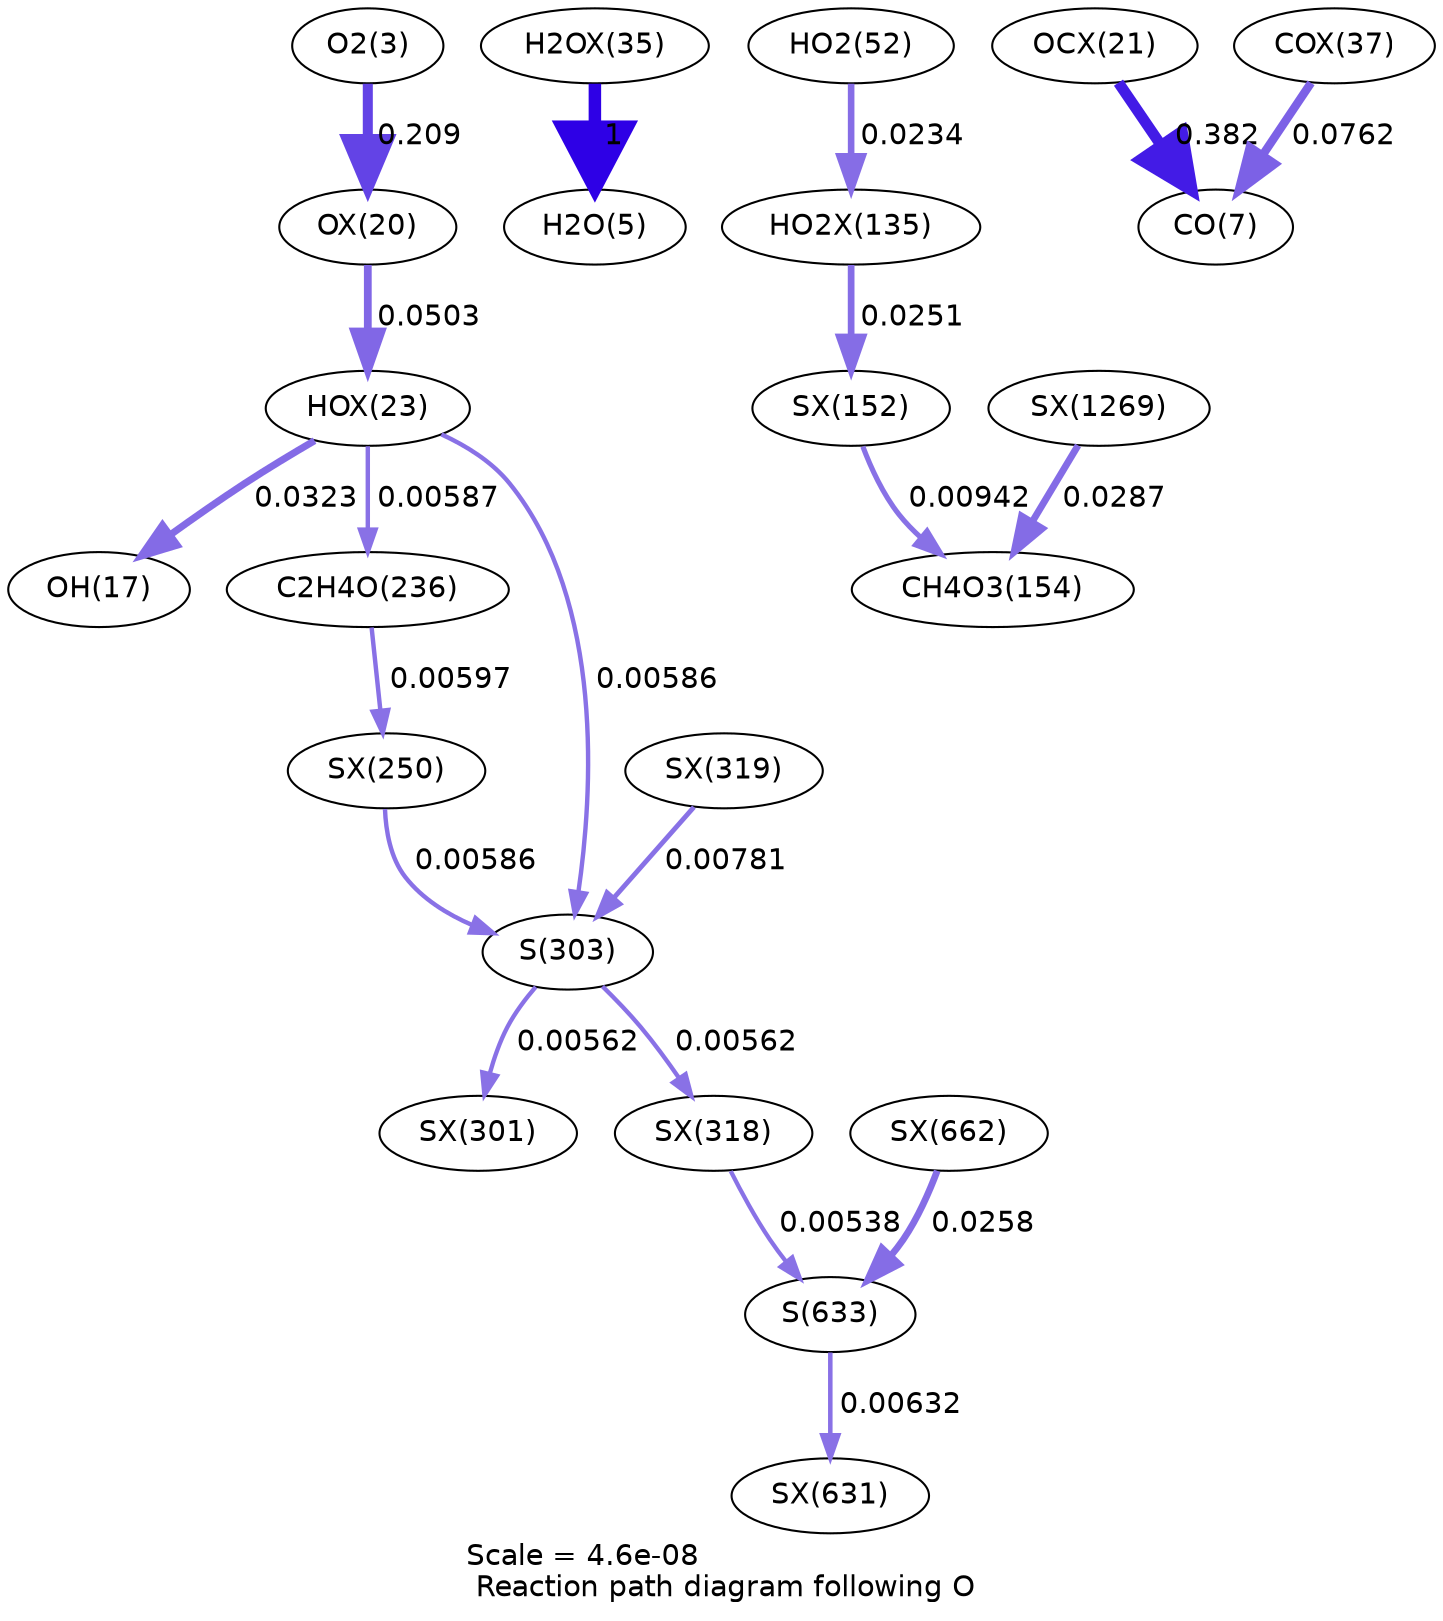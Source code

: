 digraph reaction_paths {
center=1;
s5 -> s55[fontname="Helvetica", penwidth=4.82, arrowsize=2.41, color="0.7, 0.709, 0.9"
, label=" 0.209"];
s55 -> s58[fontname="Helvetica", penwidth=3.74, arrowsize=1.87, color="0.7, 0.55, 0.9"
, label=" 0.0503"];
s58 -> s19[fontname="Helvetica", penwidth=3.41, arrowsize=1.7, color="0.7, 0.532, 0.9"
, label=" 0.0323"];
s58 -> s37[fontname="Helvetica", penwidth=2.12, arrowsize=1.06, color="0.7, 0.506, 0.9"
, label=" 0.00587"];
s58 -> s38[fontname="Helvetica", penwidth=2.12, arrowsize=1.06, color="0.7, 0.506, 0.9"
, label=" 0.00586"];
s64 -> s7[fontname="Helvetica", penwidth=6, arrowsize=3, color="0.7, 1.5, 0.9"
, label=" 1"];
s21 -> s79[fontname="Helvetica", penwidth=3.16, arrowsize=1.58, color="0.7, 0.523, 0.9"
, label=" 0.0234"];
s79 -> s81[fontname="Helvetica", penwidth=3.22, arrowsize=1.61, color="0.7, 0.525, 0.9"
, label=" 0.0251"];
s56 -> s9[fontname="Helvetica", penwidth=5.27, arrowsize=2.64, color="0.7, 0.882, 0.9"
, label=" 0.382"];
s66 -> s9[fontname="Helvetica", penwidth=4.06, arrowsize=2.03, color="0.7, 0.576, 0.9"
, label=" 0.0762"];
s37 -> s90[fontname="Helvetica", penwidth=2.13, arrowsize=1.07, color="0.7, 0.506, 0.9"
, label=" 0.00597"];
s90 -> s38[fontname="Helvetica", penwidth=2.12, arrowsize=1.06, color="0.7, 0.506, 0.9"
, label=" 0.00586"];
s94 -> s38[fontname="Helvetica", penwidth=2.34, arrowsize=1.17, color="0.7, 0.508, 0.9"
, label=" 0.00781"];
s38 -> s92[fontname="Helvetica", penwidth=2.09, arrowsize=1.04, color="0.7, 0.506, 0.9"
, label=" 0.00562"];
s38 -> s93[fontname="Helvetica", penwidth=2.09, arrowsize=1.04, color="0.7, 0.506, 0.9"
, label=" 0.00562"];
s93 -> s52[fontname="Helvetica", penwidth=2.06, arrowsize=1.03, color="0.7, 0.505, 0.9"
, label=" 0.00538"];
s118 -> s52[fontname="Helvetica", penwidth=3.24, arrowsize=1.62, color="0.7, 0.526, 0.9"
, label=" 0.0258"];
s52 -> s117[fontname="Helvetica", penwidth=2.18, arrowsize=1.09, color="0.7, 0.506, 0.9"
, label=" 0.00632"];
s130 -> s28[fontname="Helvetica", penwidth=3.32, arrowsize=1.66, color="0.7, 0.529, 0.9"
, label=" 0.0287"];
s81 -> s28[fontname="Helvetica", penwidth=2.48, arrowsize=1.24, color="0.7, 0.509, 0.9"
, label=" 0.00942"];
s5 [ fontname="Helvetica", label="O2(3)"];
s7 [ fontname="Helvetica", label="H2O(5)"];
s9 [ fontname="Helvetica", label="CO(7)"];
s19 [ fontname="Helvetica", label="OH(17)"];
s21 [ fontname="Helvetica", label="HO2(52)"];
s28 [ fontname="Helvetica", label="CH4O3(154)"];
s37 [ fontname="Helvetica", label="C2H4O(236)"];
s38 [ fontname="Helvetica", label="S(303)"];
s52 [ fontname="Helvetica", label="S(633)"];
s55 [ fontname="Helvetica", label="OX(20)"];
s56 [ fontname="Helvetica", label="OCX(21)"];
s58 [ fontname="Helvetica", label="HOX(23)"];
s64 [ fontname="Helvetica", label="H2OX(35)"];
s66 [ fontname="Helvetica", label="COX(37)"];
s79 [ fontname="Helvetica", label="HO2X(135)"];
s81 [ fontname="Helvetica", label="SX(152)"];
s90 [ fontname="Helvetica", label="SX(250)"];
s92 [ fontname="Helvetica", label="SX(301)"];
s93 [ fontname="Helvetica", label="SX(318)"];
s94 [ fontname="Helvetica", label="SX(319)"];
s117 [ fontname="Helvetica", label="SX(631)"];
s118 [ fontname="Helvetica", label="SX(662)"];
s130 [ fontname="Helvetica", label="SX(1269)"];
 label = "Scale = 4.6e-08\l Reaction path diagram following O";
 fontname = "Helvetica";
}

